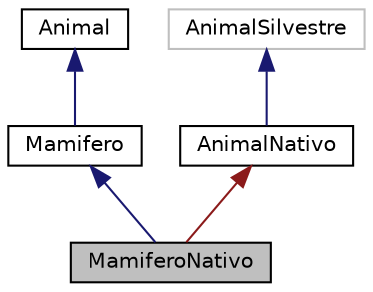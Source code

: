 digraph "MamiferoNativo"
{
  edge [fontname="Helvetica",fontsize="10",labelfontname="Helvetica",labelfontsize="10"];
  node [fontname="Helvetica",fontsize="10",shape=record];
  Node0 [label="MamiferoNativo",height=0.2,width=0.4,color="black", fillcolor="grey75", style="filled", fontcolor="black"];
  Node1 -> Node0 [dir="back",color="midnightblue",fontsize="10",style="solid",fontname="Helvetica"];
  Node1 [label="Mamifero",height=0.2,width=0.4,color="black", fillcolor="white", style="filled",URL="$classMamifero.html"];
  Node2 -> Node1 [dir="back",color="midnightblue",fontsize="10",style="solid",fontname="Helvetica"];
  Node2 [label="Animal",height=0.2,width=0.4,color="black", fillcolor="white", style="filled",URL="$classAnimal.html"];
  Node3 -> Node0 [dir="back",color="firebrick4",fontsize="10",style="solid",fontname="Helvetica"];
  Node3 [label="AnimalNativo",height=0.2,width=0.4,color="black", fillcolor="white", style="filled",URL="$classAnimalNativo.html"];
  Node4 -> Node3 [dir="back",color="midnightblue",fontsize="10",style="solid",fontname="Helvetica"];
  Node4 [label="AnimalSilvestre",height=0.2,width=0.4,color="grey75", fillcolor="white", style="filled"];
}
